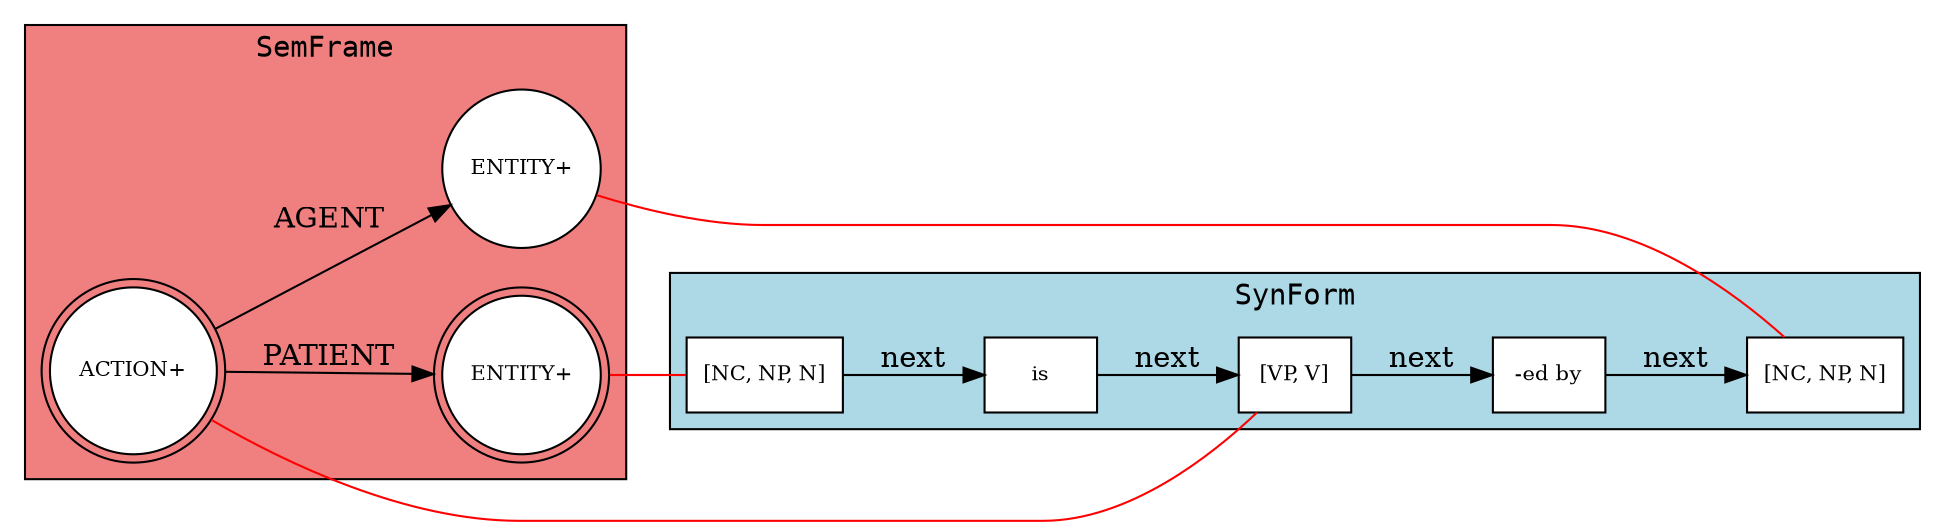 digraph G {
rankdir=LR;
fontname=consolas;
subgraph cluster_SemFrame {
bgcolor=lightcoral;
label=SemFrame;
SUBJ [style=filled, fontsize=10, fillcolor=white, color=black, shape=circle, label="ENTITY+"];
OBJ [style=filled, fontsize=10, fillcolor=white, color=black, shape=doublecircle, label="ENTITY+"];
ACT [style=filled, fontsize=10, fillcolor=white, color=black, shape=doublecircle, label="ACTION+"];
ACT -> SUBJ  [label=AGENT];
ACT -> OBJ  [label=PATIENT];
}

subgraph cluster_SynForm {
bgcolor=lightblue;
label=SynForm;
S1 [shape=box, fontsize=10, style=filled, fillcolor=white, label="[NC, NP, N]"];
S2 [shape=box, fontsize=10, style=filled, fillcolor=white, label=is];
S1 -> S2  [label=next];
S3 [shape=box, fontsize=10, style=filled, fillcolor=white, label="[VP, V]"];
S2 -> S3  [label=next];
S4 [shape=box, fontsize=10, style=filled, fillcolor=white, label="-ed by"];
S3 -> S4  [label=next];
S5 [shape=box, fontsize=10, style=filled, fillcolor=white, label="[NC, NP, N]"];
S4 -> S5  [label=next];
}

SUBJ -> S5  [color=red, dir=none, penwidth=1];
OBJ -> S1  [color=red, dir=none, penwidth=1];
ACT -> S3  [color=red, dir=none, penwidth=1];
}
